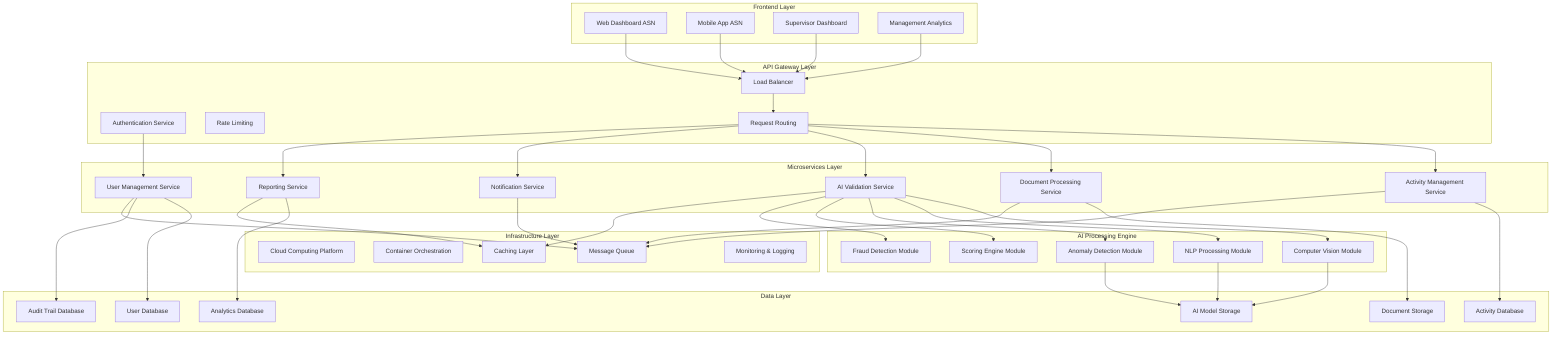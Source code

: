 graph TB
    subgraph "Frontend Layer"
        F1[Web Dashboard ASN]
        F2[Mobile App ASN]
        F3[Supervisor Dashboard]
        F4[Management Analytics]
    end
    
    subgraph "API Gateway Layer"
        G1[Authentication Service]
        G2[Load Balancer]
        G3[Rate Limiting]
        G4[Request Routing]
    end
    
    subgraph "Microservices Layer"
        M1[User Management Service]
        M2[Activity Management Service]
        M3[Document Processing Service]
        M4[AI Validation Service]
        M5[Notification Service]
        M6[Reporting Service]
    end
    
    subgraph "AI Processing Engine"
        AI1[Computer Vision Module]
        AI2[NLP Processing Module]
        AI3[Anomaly Detection Module]
        AI4[Scoring Engine Module]
        AI5[Fraud Detection Module]
    end
    
    subgraph "Data Layer"
        D1[User Database]
        D2[Activity Database]
        D3[Document Storage]
        D4[AI Model Storage]
        D5[Analytics Database]
        D6[Audit Trail Database]
    end
    
    subgraph "Infrastructure Layer"
        I1[Cloud Computing Platform]
        I2[Container Orchestration]
        I3[Message Queue]
        I4[Caching Layer]
        I5[Monitoring & Logging]
    end
    
    F1 --> G2
    F2 --> G2
    F3 --> G2
    F4 --> G2
    
    G1 --> M1
    G2 --> G4
    G4 --> M2
    G4 --> M3
    G4 --> M4
    G4 --> M5
    G4 --> M6
    
    M4 --> AI1
    M4 --> AI2
    M4 --> AI3
    M4 --> AI4
    M4 --> AI5
    
    M1 --> D1
    M2 --> D2
    M3 --> D3
    AI1 --> D4
    AI2 --> D4
    AI3 --> D4
    M6 --> D5
    M1 --> D6
    
    M1 --> I3
    M2 --> I3
    M3 --> I3
    M4 --> I4
    M5 --> I3
    M6 --> I4